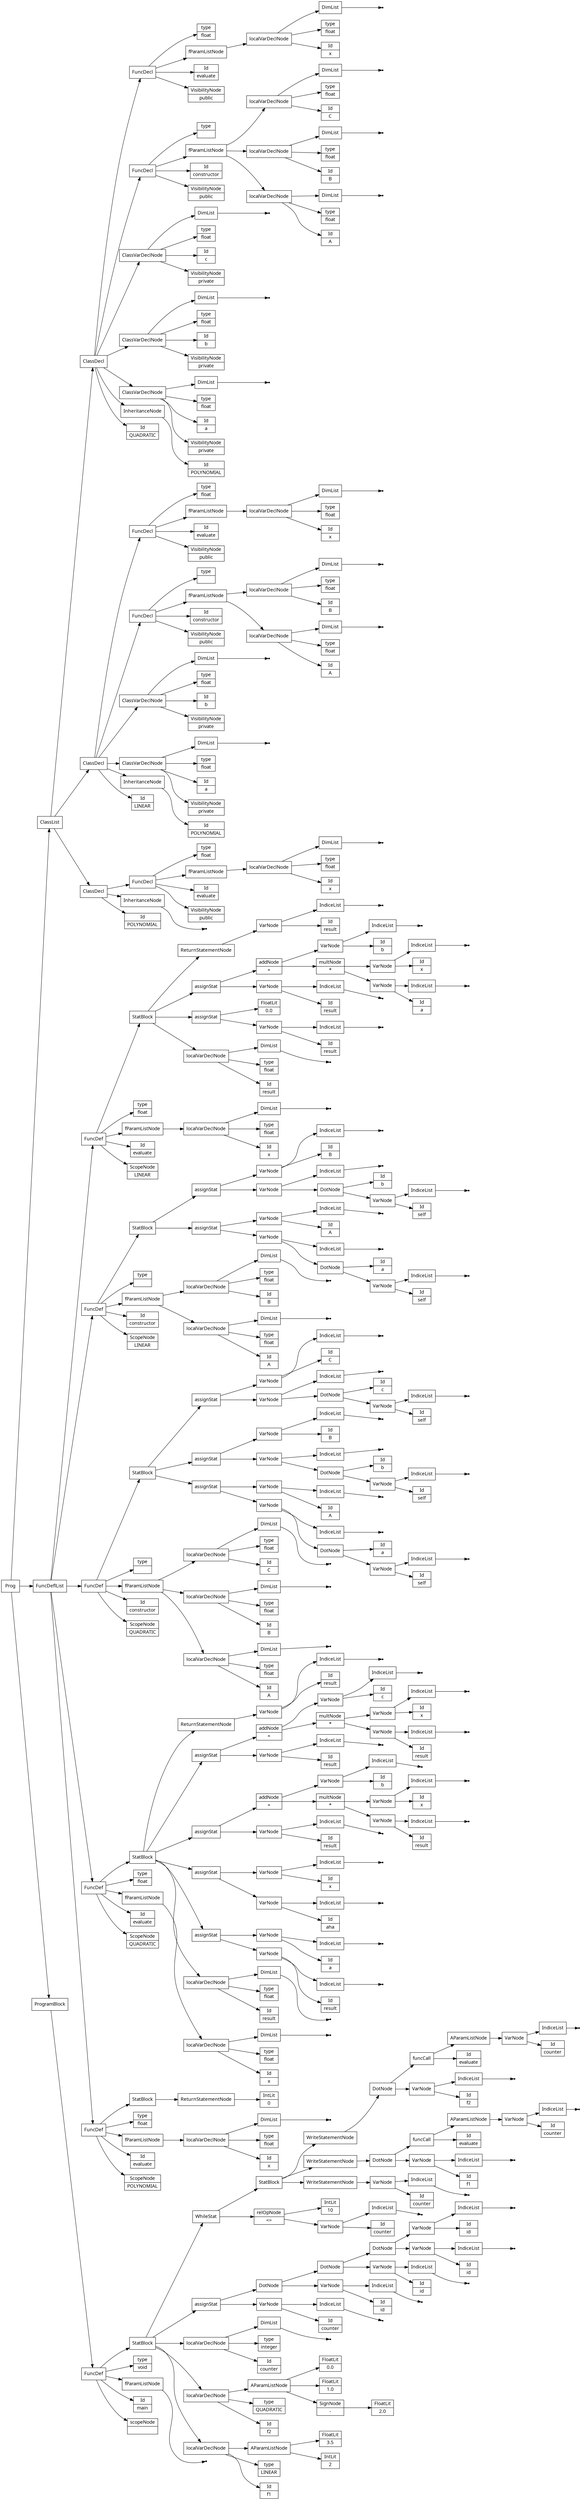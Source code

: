 digraph AST {
node [shape=record];
 node [fontname=Sans];charset="UTF-8" splines=true splines=spline rankdir =LR ordering="out"
0[label="Id|POLYNOMIAL"];
none2[shape="point"];
3[label="InheritanceNode"];
3->none2;
4[label="VisibilityNode|public"];
5[label="Id|evaluate"];
7[label="Id|x"];
8[label="type|float"];
none10[shape="point"];
11[label="DimList"];
11->none10;
12[label="localVarDeclNode"];
12->11;
12->8;
12->7;
13[label="fParamListNode"];
13->12;
14[label="type|float"];
15[label="FuncDecl"];
15->14;
15->13;
15->5;
15->4;
16[label="ClassDecl"];
16->15;
16->3;
16->0;
17[label="Id|LINEAR"];
19[label="Id|POLYNOMIAL"];
20[label="InheritanceNode"];
20->19;
21[label="VisibilityNode|private"];
22[label="Id|a"];
23[label="type|float"];
none25[shape="point"];
26[label="DimList"];
26->none25;
27[label="ClassVarDeclNode"];
27->26;
27->23;
27->22;
27->21;
28[label="VisibilityNode|private"];
29[label="Id|b"];
30[label="type|float"];
none32[shape="point"];
33[label="DimList"];
33->none32;
34[label="ClassVarDeclNode"];
34->33;
34->30;
34->29;
34->28;
35[label="VisibilityNode|public"];
36[label="Id|constructor"];
38[label="Id|A"];
39[label="type|float"];
none41[shape="point"];
42[label="DimList"];
42->none41;
43[label="localVarDeclNode"];
43->42;
43->39;
43->38;
44[label="Id|B"];
45[label="type|float"];
none47[shape="point"];
48[label="DimList"];
48->none47;
49[label="localVarDeclNode"];
49->48;
49->45;
49->44;
50[label="fParamListNode"];
50->49;
50->43;
51[label="type| "];
52[label="FuncDecl"];
52->51;
52->50;
52->36;
52->35;
53[label="VisibilityNode|public"];
54[label="Id|evaluate"];
56[label="Id|x"];
57[label="type|float"];
none59[shape="point"];
60[label="DimList"];
60->none59;
61[label="localVarDeclNode"];
61->60;
61->57;
61->56;
62[label="fParamListNode"];
62->61;
63[label="type|float"];
64[label="FuncDecl"];
64->63;
64->62;
64->54;
64->53;
65[label="ClassDecl"];
65->64;
65->52;
65->34;
65->27;
65->20;
65->17;
66[label="Id|QUADRATIC"];
68[label="Id|POLYNOMIAL"];
69[label="InheritanceNode"];
69->68;
70[label="VisibilityNode|private"];
71[label="Id|a"];
72[label="type|float"];
none74[shape="point"];
75[label="DimList"];
75->none74;
76[label="ClassVarDeclNode"];
76->75;
76->72;
76->71;
76->70;
77[label="VisibilityNode|private"];
78[label="Id|b"];
79[label="type|float"];
none81[shape="point"];
82[label="DimList"];
82->none81;
83[label="ClassVarDeclNode"];
83->82;
83->79;
83->78;
83->77;
84[label="VisibilityNode|private"];
85[label="Id|c"];
86[label="type|float"];
none88[shape="point"];
89[label="DimList"];
89->none88;
90[label="ClassVarDeclNode"];
90->89;
90->86;
90->85;
90->84;
91[label="VisibilityNode|public"];
92[label="Id|constructor"];
94[label="Id|A"];
95[label="type|float"];
none97[shape="point"];
98[label="DimList"];
98->none97;
99[label="localVarDeclNode"];
99->98;
99->95;
99->94;
100[label="Id|B"];
101[label="type|float"];
none103[shape="point"];
104[label="DimList"];
104->none103;
105[label="localVarDeclNode"];
105->104;
105->101;
105->100;
106[label="Id|C"];
107[label="type|float"];
none109[shape="point"];
110[label="DimList"];
110->none109;
111[label="localVarDeclNode"];
111->110;
111->107;
111->106;
112[label="fParamListNode"];
112->111;
112->105;
112->99;
113[label="type| "];
114[label="FuncDecl"];
114->113;
114->112;
114->92;
114->91;
115[label="VisibilityNode|public"];
116[label="Id|evaluate"];
118[label="Id|x"];
119[label="type|float"];
none121[shape="point"];
122[label="DimList"];
122->none121;
123[label="localVarDeclNode"];
123->122;
123->119;
123->118;
124[label="fParamListNode"];
124->123;
125[label="type|float"];
126[label="FuncDecl"];
126->125;
126->124;
126->116;
126->115;
127[label="ClassDecl"];
127->126;
127->114;
127->90;
127->83;
127->76;
127->69;
127->66;
129[label="Id|evaluate"];
131[label="Id|x"];
132[label="type|float"];
none134[shape="point"];
135[label="DimList"];
135->none134;
136[label="localVarDeclNode"];
136->135;
136->132;
136->131;
137[label="fParamListNode"];
137->136;
138[label="type|float"];
140[label="IntLit|0"];
141[label="ReturnStatementNode"];
141->140;
142[label="StatBlock"];
142->141;
143[label="FuncDef"];
128[label="ScopeNode|POLYNOMIAL"];
143->142;
143->138;
143->137;
143->129;
143->128;
145[label="Id|evaluate"];
147[label="Id|x"];
148[label="type|float"];
none150[shape="point"];
151[label="DimList"];
151->none150;
152[label="localVarDeclNode"];
152->151;
152->148;
152->147;
153[label="fParamListNode"];
153->152;
154[label="type|float"];
156[label="Id|result"];
157[label="type|float"];
none159[shape="point"];
160[label="DimList"];
160->none159;
161[label="localVarDeclNode"];
161->160;
161->157;
161->156;
162[label="Id|result"];
none164[shape="point"];
165[label="IndiceList"];
165->none164;
166[label="VarNode"];
166->165;
166->162;
167[label="Id|a"];
none169[shape="point"];
170[label="IndiceList"];
170->none169;
171[label="VarNode"];
171->170;
171->167;
172[label="assignStat"];
172->171;
172->166;
173[label="Id|aha"];
none175[shape="point"];
176[label="IndiceList"];
176->none175;
177[label="VarNode"];
177->176;
177->173;
178[label="Id|x"];
none180[shape="point"];
181[label="IndiceList"];
181->none180;
182[label="VarNode"];
182->181;
182->178;
183[label="assignStat"];
183->182;
183->177;
184[label="Id|result"];
none186[shape="point"];
187[label="IndiceList"];
187->none186;
188[label="VarNode"];
188->187;
188->184;
189[label="Id|result"];
none191[shape="point"];
192[label="IndiceList"];
192->none191;
193[label="VarNode"];
193->192;
193->189;
194[label="multNode|*"];
195[label="Id|x"];
none197[shape="point"];
198[label="IndiceList"];
198->none197;
199[label="VarNode"];
199->198;
199->195;
194->199;
194->193;
200[label="addNode|+"];
201[label="Id|b"];
none203[shape="point"];
204[label="IndiceList"];
204->none203;
205[label="VarNode"];
205->204;
205->201;
200->205;
200->194;
206[label="assignStat"];
206->200;
206->188;
207[label="Id|result"];
none209[shape="point"];
210[label="IndiceList"];
210->none209;
211[label="VarNode"];
211->210;
211->207;
212[label="Id|result"];
none214[shape="point"];
215[label="IndiceList"];
215->none214;
216[label="VarNode"];
216->215;
216->212;
217[label="multNode|*"];
218[label="Id|x"];
none220[shape="point"];
221[label="IndiceList"];
221->none220;
222[label="VarNode"];
222->221;
222->218;
217->222;
217->216;
223[label="addNode|+"];
224[label="Id|c"];
none226[shape="point"];
227[label="IndiceList"];
227->none226;
228[label="VarNode"];
228->227;
228->224;
223->228;
223->217;
229[label="assignStat"];
229->223;
229->211;
230[label="Id|result"];
none232[shape="point"];
233[label="IndiceList"];
233->none232;
234[label="VarNode"];
234->233;
234->230;
235[label="ReturnStatementNode"];
235->234;
236[label="StatBlock"];
236->235;
236->229;
236->206;
236->183;
236->172;
236->161;
237[label="FuncDef"];
144[label="ScopeNode|QUADRATIC"];
237->236;
237->154;
237->153;
237->145;
237->144;
239[label="Id|constructor"];
241[label="Id|A"];
242[label="type|float"];
none244[shape="point"];
245[label="DimList"];
245->none244;
246[label="localVarDeclNode"];
246->245;
246->242;
246->241;
247[label="Id|B"];
248[label="type|float"];
none250[shape="point"];
251[label="DimList"];
251->none250;
252[label="localVarDeclNode"];
252->251;
252->248;
252->247;
253[label="Id|C"];
254[label="type|float"];
none256[shape="point"];
257[label="DimList"];
257->none256;
258[label="localVarDeclNode"];
258->257;
258->254;
258->253;
259[label="fParamListNode"];
259->258;
259->252;
259->246;
260[label="type| "];
262[label="Id|self"];
none264[shape="point"];
265[label="IndiceList"];
265->none264;
266[label="VarNode"];
266->265;
266->262;
267[label="Id|a"];
268[label="DotNode"];
268->267;
268->266;
none270[shape="point"];
271[label="IndiceList"];
271->none270;
272[label="VarNode"];
272->271;
272->268;
273[label="Id|A"];
none275[shape="point"];
276[label="IndiceList"];
276->none275;
277[label="VarNode"];
277->276;
277->273;
278[label="assignStat"];
278->277;
278->272;
279[label="Id|self"];
none281[shape="point"];
282[label="IndiceList"];
282->none281;
283[label="VarNode"];
283->282;
283->279;
284[label="Id|b"];
285[label="DotNode"];
285->284;
285->283;
none287[shape="point"];
288[label="IndiceList"];
288->none287;
289[label="VarNode"];
289->288;
289->285;
290[label="Id|B"];
none292[shape="point"];
293[label="IndiceList"];
293->none292;
294[label="VarNode"];
294->293;
294->290;
295[label="assignStat"];
295->294;
295->289;
296[label="Id|self"];
none298[shape="point"];
299[label="IndiceList"];
299->none298;
300[label="VarNode"];
300->299;
300->296;
301[label="Id|c"];
302[label="DotNode"];
302->301;
302->300;
none304[shape="point"];
305[label="IndiceList"];
305->none304;
306[label="VarNode"];
306->305;
306->302;
307[label="Id|C"];
none309[shape="point"];
310[label="IndiceList"];
310->none309;
311[label="VarNode"];
311->310;
311->307;
312[label="assignStat"];
312->311;
312->306;
313[label="StatBlock"];
313->312;
313->295;
313->278;
314[label="FuncDef"];
238[label="ScopeNode|QUADRATIC"];
314->313;
314->260;
314->259;
314->239;
314->238;
316[label="Id|constructor"];
318[label="Id|A"];
319[label="type|float"];
none321[shape="point"];
322[label="DimList"];
322->none321;
323[label="localVarDeclNode"];
323->322;
323->319;
323->318;
324[label="Id|B"];
325[label="type|float"];
none327[shape="point"];
328[label="DimList"];
328->none327;
329[label="localVarDeclNode"];
329->328;
329->325;
329->324;
330[label="fParamListNode"];
330->329;
330->323;
331[label="type| "];
333[label="Id|self"];
none335[shape="point"];
336[label="IndiceList"];
336->none335;
337[label="VarNode"];
337->336;
337->333;
338[label="Id|a"];
339[label="DotNode"];
339->338;
339->337;
none341[shape="point"];
342[label="IndiceList"];
342->none341;
343[label="VarNode"];
343->342;
343->339;
344[label="Id|A"];
none346[shape="point"];
347[label="IndiceList"];
347->none346;
348[label="VarNode"];
348->347;
348->344;
349[label="assignStat"];
349->348;
349->343;
350[label="Id|self"];
none352[shape="point"];
353[label="IndiceList"];
353->none352;
354[label="VarNode"];
354->353;
354->350;
355[label="Id|b"];
356[label="DotNode"];
356->355;
356->354;
none358[shape="point"];
359[label="IndiceList"];
359->none358;
360[label="VarNode"];
360->359;
360->356;
361[label="Id|B"];
none363[shape="point"];
364[label="IndiceList"];
364->none363;
365[label="VarNode"];
365->364;
365->361;
366[label="assignStat"];
366->365;
366->360;
367[label="StatBlock"];
367->366;
367->349;
368[label="FuncDef"];
315[label="ScopeNode|LINEAR"];
368->367;
368->331;
368->330;
368->316;
368->315;
370[label="Id|evaluate"];
372[label="Id|x"];
373[label="type|float"];
none375[shape="point"];
376[label="DimList"];
376->none375;
377[label="localVarDeclNode"];
377->376;
377->373;
377->372;
378[label="fParamListNode"];
378->377;
379[label="type|float"];
381[label="Id|result"];
382[label="type|float"];
none384[shape="point"];
385[label="DimList"];
385->none384;
386[label="localVarDeclNode"];
386->385;
386->382;
386->381;
387[label="Id|result"];
none389[shape="point"];
390[label="IndiceList"];
390->none389;
391[label="VarNode"];
391->390;
391->387;
392[label="FloatLit|0.0"];
393[label="assignStat"];
393->392;
393->391;
394[label="Id|result"];
none396[shape="point"];
397[label="IndiceList"];
397->none396;
398[label="VarNode"];
398->397;
398->394;
399[label="Id|a"];
none401[shape="point"];
402[label="IndiceList"];
402->none401;
403[label="VarNode"];
403->402;
403->399;
404[label="multNode|*"];
405[label="Id|x"];
none407[shape="point"];
408[label="IndiceList"];
408->none407;
409[label="VarNode"];
409->408;
409->405;
404->409;
404->403;
410[label="addNode|+"];
411[label="Id|b"];
none413[shape="point"];
414[label="IndiceList"];
414->none413;
415[label="VarNode"];
415->414;
415->411;
410->415;
410->404;
416[label="assignStat"];
416->410;
416->398;
417[label="Id|result"];
none419[shape="point"];
420[label="IndiceList"];
420->none419;
421[label="VarNode"];
421->420;
421->417;
422[label="ReturnStatementNode"];
422->421;
423[label="StatBlock"];
423->422;
423->416;
423->393;
423->386;
424[label="FuncDef"];
369[label="ScopeNode|LINEAR"];
424->423;
424->379;
424->378;
424->370;
424->369;
426[label="scopeNode| "];
none428[shape="point"];
429[label="fParamListNode"];
429->none428;
430[label="type|void"];
432[label="Id|f1"];
433[label="type|LINEAR"];
435[label="IntLit|2"];
436[label="FloatLit|3.5"];
437[label="AParamListNode"];
437->436;
437->435;
438[label="localVarDeclNode"];
438->437;
438->433;
438->432;
439[label="Id|f2"];
440[label="type|QUADRATIC"];
442[label="SignNode|-"];
443[label="FloatLit|2.0"];
442->443;
444[label="FloatLit|1.0"];
445[label="FloatLit|0.0"];
446[label="AParamListNode"];
446->445;
446->444;
446->442;
447[label="localVarDeclNode"];
447->446;
447->440;
447->439;
448[label="Id|counter"];
449[label="type|integer"];
none451[shape="point"];
452[label="DimList"];
452->none451;
453[label="localVarDeclNode"];
453->452;
453->449;
453->448;
454[label="Id|counter"];
none456[shape="point"];
457[label="IndiceList"];
457->none456;
458[label="VarNode"];
458->457;
458->454;
459[label="Id|id"];
none461[shape="point"];
462[label="IndiceList"];
462->none461;
463[label="VarNode"];
463->462;
463->459;
464[label="Id|id"];
none466[shape="point"];
467[label="IndiceList"];
467->none466;
468[label="VarNode"];
468->467;
468->464;
469[label="Id|id"];
none471[shape="point"];
472[label="IndiceList"];
472->none471;
473[label="VarNode"];
473->472;
473->469;
474[label="Id|id"];
none476[shape="point"];
477[label="IndiceList"];
477->none476;
478[label="VarNode"];
478->477;
478->474;
479[label="DotNode"];
479->478;
479->473;
480[label="DotNode"];
480->479;
480->468;
481[label="DotNode"];
481->480;
481->463;
482[label="assignStat"];
482->481;
482->458;
483[label="Id|counter"];
none485[shape="point"];
486[label="IndiceList"];
486->none485;
487[label="VarNode"];
487->486;
487->483;
488[label="relOpNode|\<="];
489[label="IntLit|10"];
488->489;
488->487;
491[label="Id|counter"];
none493[shape="point"];
494[label="IndiceList"];
494->none493;
495[label="VarNode"];
495->494;
495->491;
496[label="WriteStatementNode"];
496->495;
497[label="Id|f1"];
none499[shape="point"];
500[label="IndiceList"];
500->none499;
501[label="VarNode"];
501->500;
501->497;
502[label="Id|evaluate"];
504[label="Id|counter"];
none506[shape="point"];
507[label="IndiceList"];
507->none506;
508[label="VarNode"];
508->507;
508->504;
509[label="AParamListNode"];
509->508;
510[label="funcCall"];
510->509;
510->502;
511[label="DotNode"];
511->510;
511->501;
512[label="WriteStatementNode"];
512->511;
513[label="Id|f2"];
none515[shape="point"];
516[label="IndiceList"];
516->none515;
517[label="VarNode"];
517->516;
517->513;
518[label="Id|evaluate"];
520[label="Id|counter"];
none522[shape="point"];
523[label="IndiceList"];
523->none522;
524[label="VarNode"];
524->523;
524->520;
525[label="AParamListNode"];
525->524;
526[label="funcCall"];
526->525;
526->518;
527[label="DotNode"];
527->526;
527->517;
528[label="WriteStatementNode"];
528->527;
529[label="StatBlock"];
529->528;
529->512;
529->496;
530[label="WhileStat"];
530->529;
530->488;
531[label="StatBlock"];
531->530;
531->482;
531->453;
531->447;
531->438;
532[label="FuncDef"];
425[label="Id|main"];
532->531;
532->430;
532->429;
532->425;
532->426;
533[label="ClassList"];
534[label="FuncDeflList"];
535[label="Prog"];
536[label="ProgramBlock"];
536->532;
534->424;
534->368;
534->314;
534->237;
534->143;
533->127;
533->65;
533->16;
535->533;
535->534;
535->536;
}